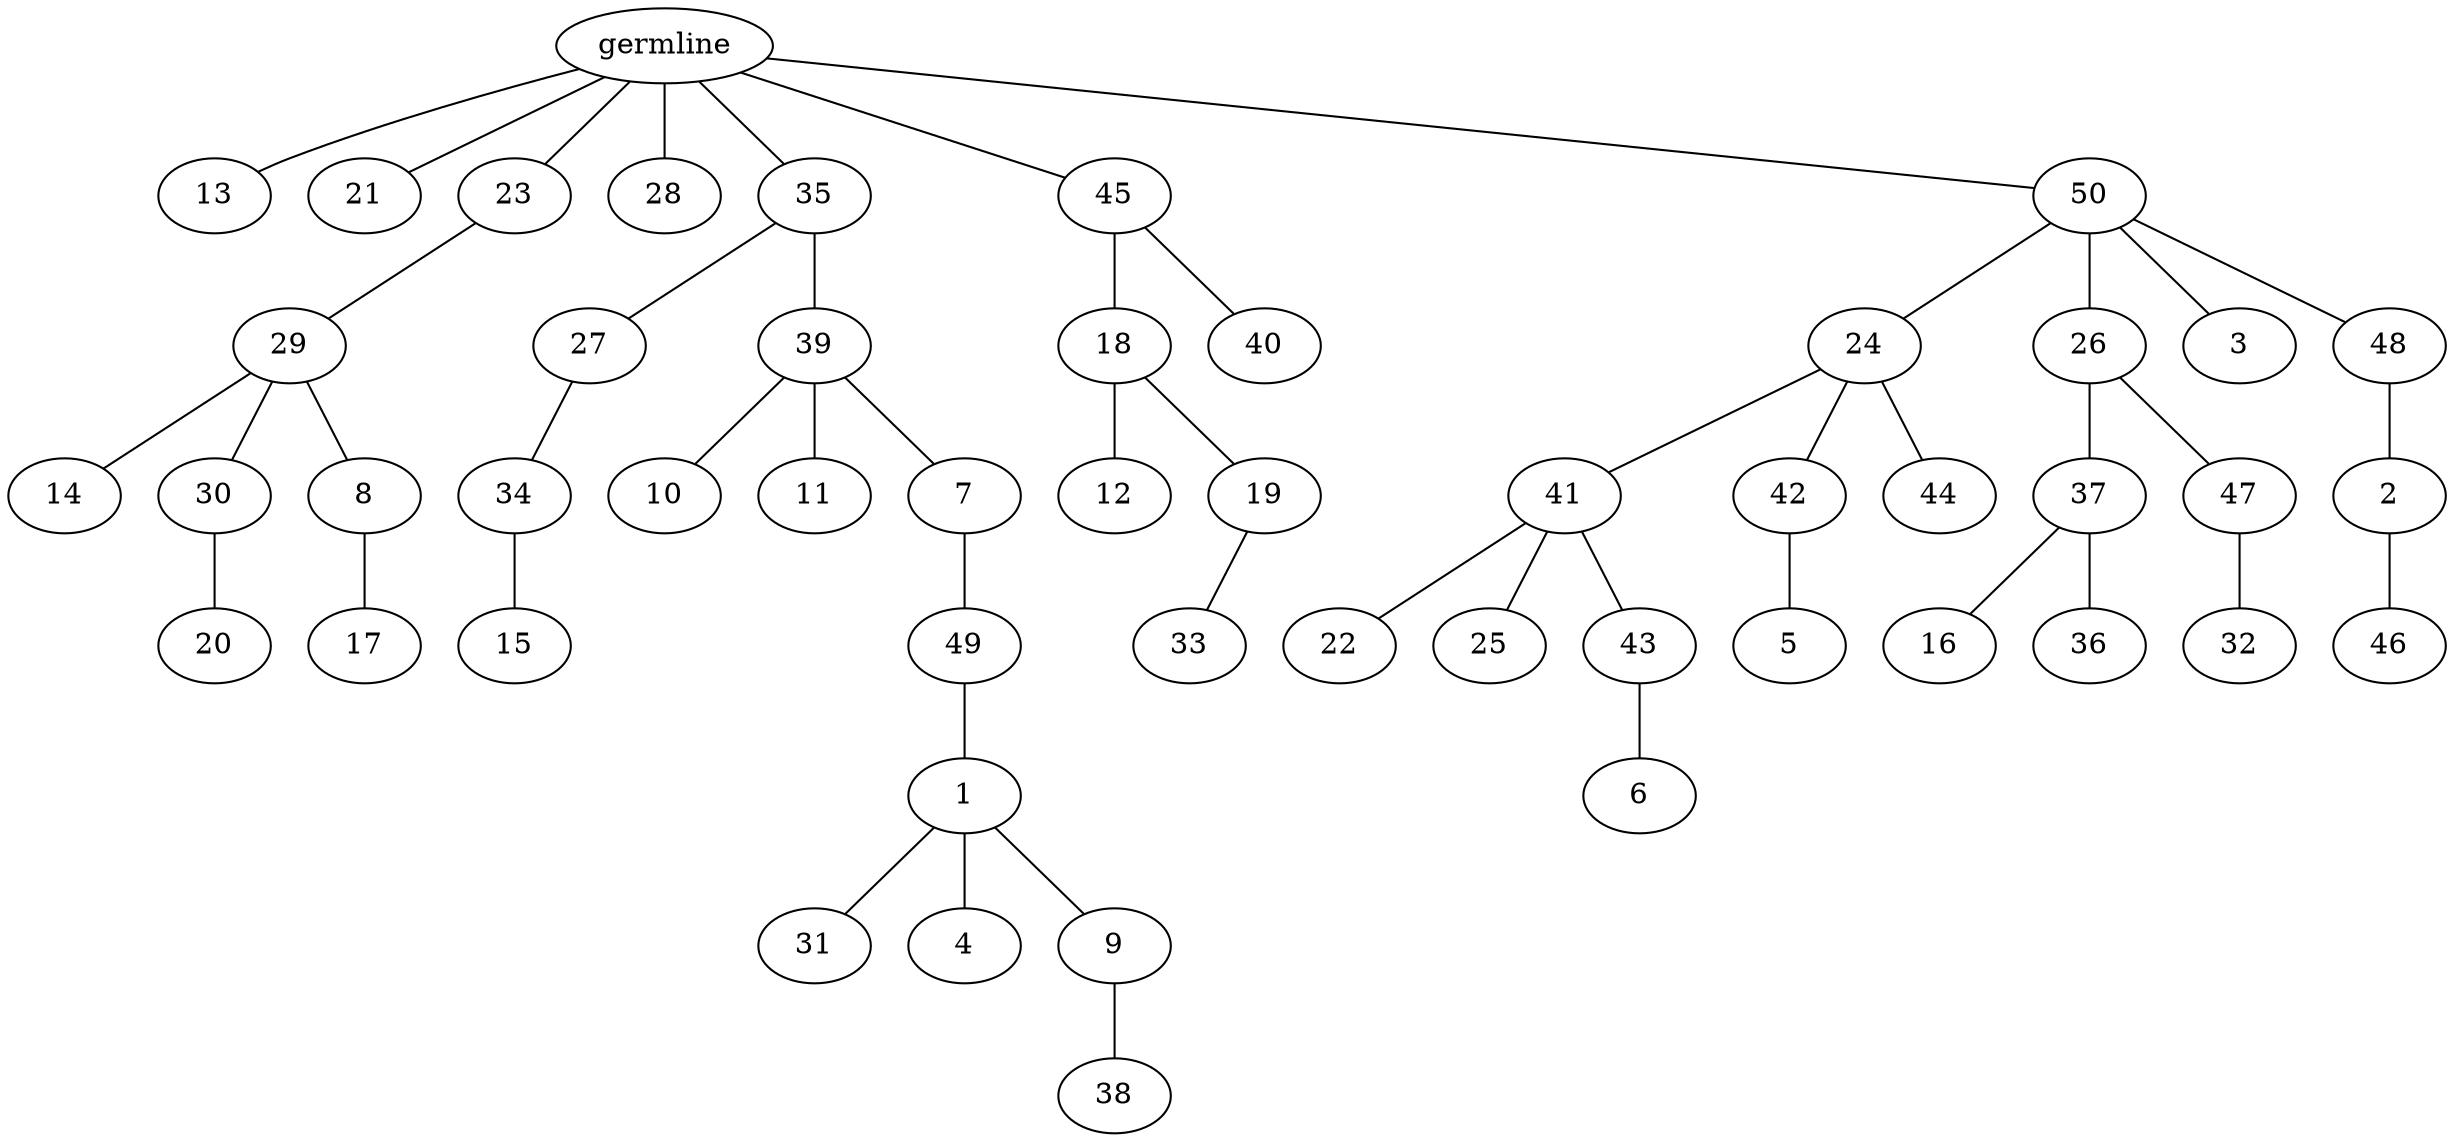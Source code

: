 graph tree {
    "140622270119312" [label="germline"];
    "140622273195552" [label="13"];
    "140622273192528" [label="21"];
    "140622273194064" [label="23"];
    "140622273194448" [label="29"];
    "140622284887904" [label="14"];
    "140622273192384" [label="30"];
    "140622273194544" [label="20"];
    "140622273195840" [label="8"];
    "140622273192096" [label="17"];
    "140622273192864" [label="28"];
    "140622273195936" [label="35"];
    "140622273192240" [label="27"];
    "140622273193152" [label="34"];
    "140622267324400" [label="15"];
    "140622273193296" [label="39"];
    "140622273193056" [label="10"];
    "140622267324304" [label="11"];
    "140622267324880" [label="7"];
    "140622267324016" [label="49"];
    "140622267325648" [label="1"];
    "140622267323200" [label="31"];
    "140622267324976" [label="4"];
    "140622267323584" [label="9"];
    "140622267322864" [label="38"];
    "140622273193200" [label="45"];
    "140622267325600" [label="18"];
    "140622267324352" [label="12"];
    "140622267323104" [label="19"];
    "140622267324544" [label="33"];
    "140622267323872" [label="40"];
    "140622273193584" [label="50"];
    "140622267323152" [label="24"];
    "140622267325504" [label="41"];
    "140622267322768" [label="22"];
    "140622267323488" [label="25"];
    "140622267322720" [label="43"];
    "140622267323296" [label="6"];
    "140622267324592" [label="42"];
    "140622267325456" [label="5"];
    "140622267323824" [label="44"];
    "140622267323776" [label="26"];
    "140622279614320" [label="37"];
    "140622279611344" [label="16"];
    "140622279611248" [label="36"];
    "140622279610624" [label="47"];
    "140622279611488" [label="32"];
    "140622278923024" [label="3"];
    "140622279611296" [label="48"];
    "140622279612160" [label="2"];
    "140622279611968" [label="46"];
    "140622270119312" -- "140622273195552";
    "140622270119312" -- "140622273192528";
    "140622270119312" -- "140622273194064";
    "140622270119312" -- "140622273192864";
    "140622270119312" -- "140622273195936";
    "140622270119312" -- "140622273193200";
    "140622270119312" -- "140622273193584";
    "140622273194064" -- "140622273194448";
    "140622273194448" -- "140622284887904";
    "140622273194448" -- "140622273192384";
    "140622273194448" -- "140622273195840";
    "140622273192384" -- "140622273194544";
    "140622273195840" -- "140622273192096";
    "140622273195936" -- "140622273192240";
    "140622273195936" -- "140622273193296";
    "140622273192240" -- "140622273193152";
    "140622273193152" -- "140622267324400";
    "140622273193296" -- "140622273193056";
    "140622273193296" -- "140622267324304";
    "140622273193296" -- "140622267324880";
    "140622267324880" -- "140622267324016";
    "140622267324016" -- "140622267325648";
    "140622267325648" -- "140622267323200";
    "140622267325648" -- "140622267324976";
    "140622267325648" -- "140622267323584";
    "140622267323584" -- "140622267322864";
    "140622273193200" -- "140622267325600";
    "140622273193200" -- "140622267323872";
    "140622267325600" -- "140622267324352";
    "140622267325600" -- "140622267323104";
    "140622267323104" -- "140622267324544";
    "140622273193584" -- "140622267323152";
    "140622273193584" -- "140622267323776";
    "140622273193584" -- "140622278923024";
    "140622273193584" -- "140622279611296";
    "140622267323152" -- "140622267325504";
    "140622267323152" -- "140622267324592";
    "140622267323152" -- "140622267323824";
    "140622267325504" -- "140622267322768";
    "140622267325504" -- "140622267323488";
    "140622267325504" -- "140622267322720";
    "140622267322720" -- "140622267323296";
    "140622267324592" -- "140622267325456";
    "140622267323776" -- "140622279614320";
    "140622267323776" -- "140622279610624";
    "140622279614320" -- "140622279611344";
    "140622279614320" -- "140622279611248";
    "140622279610624" -- "140622279611488";
    "140622279611296" -- "140622279612160";
    "140622279612160" -- "140622279611968";
}
